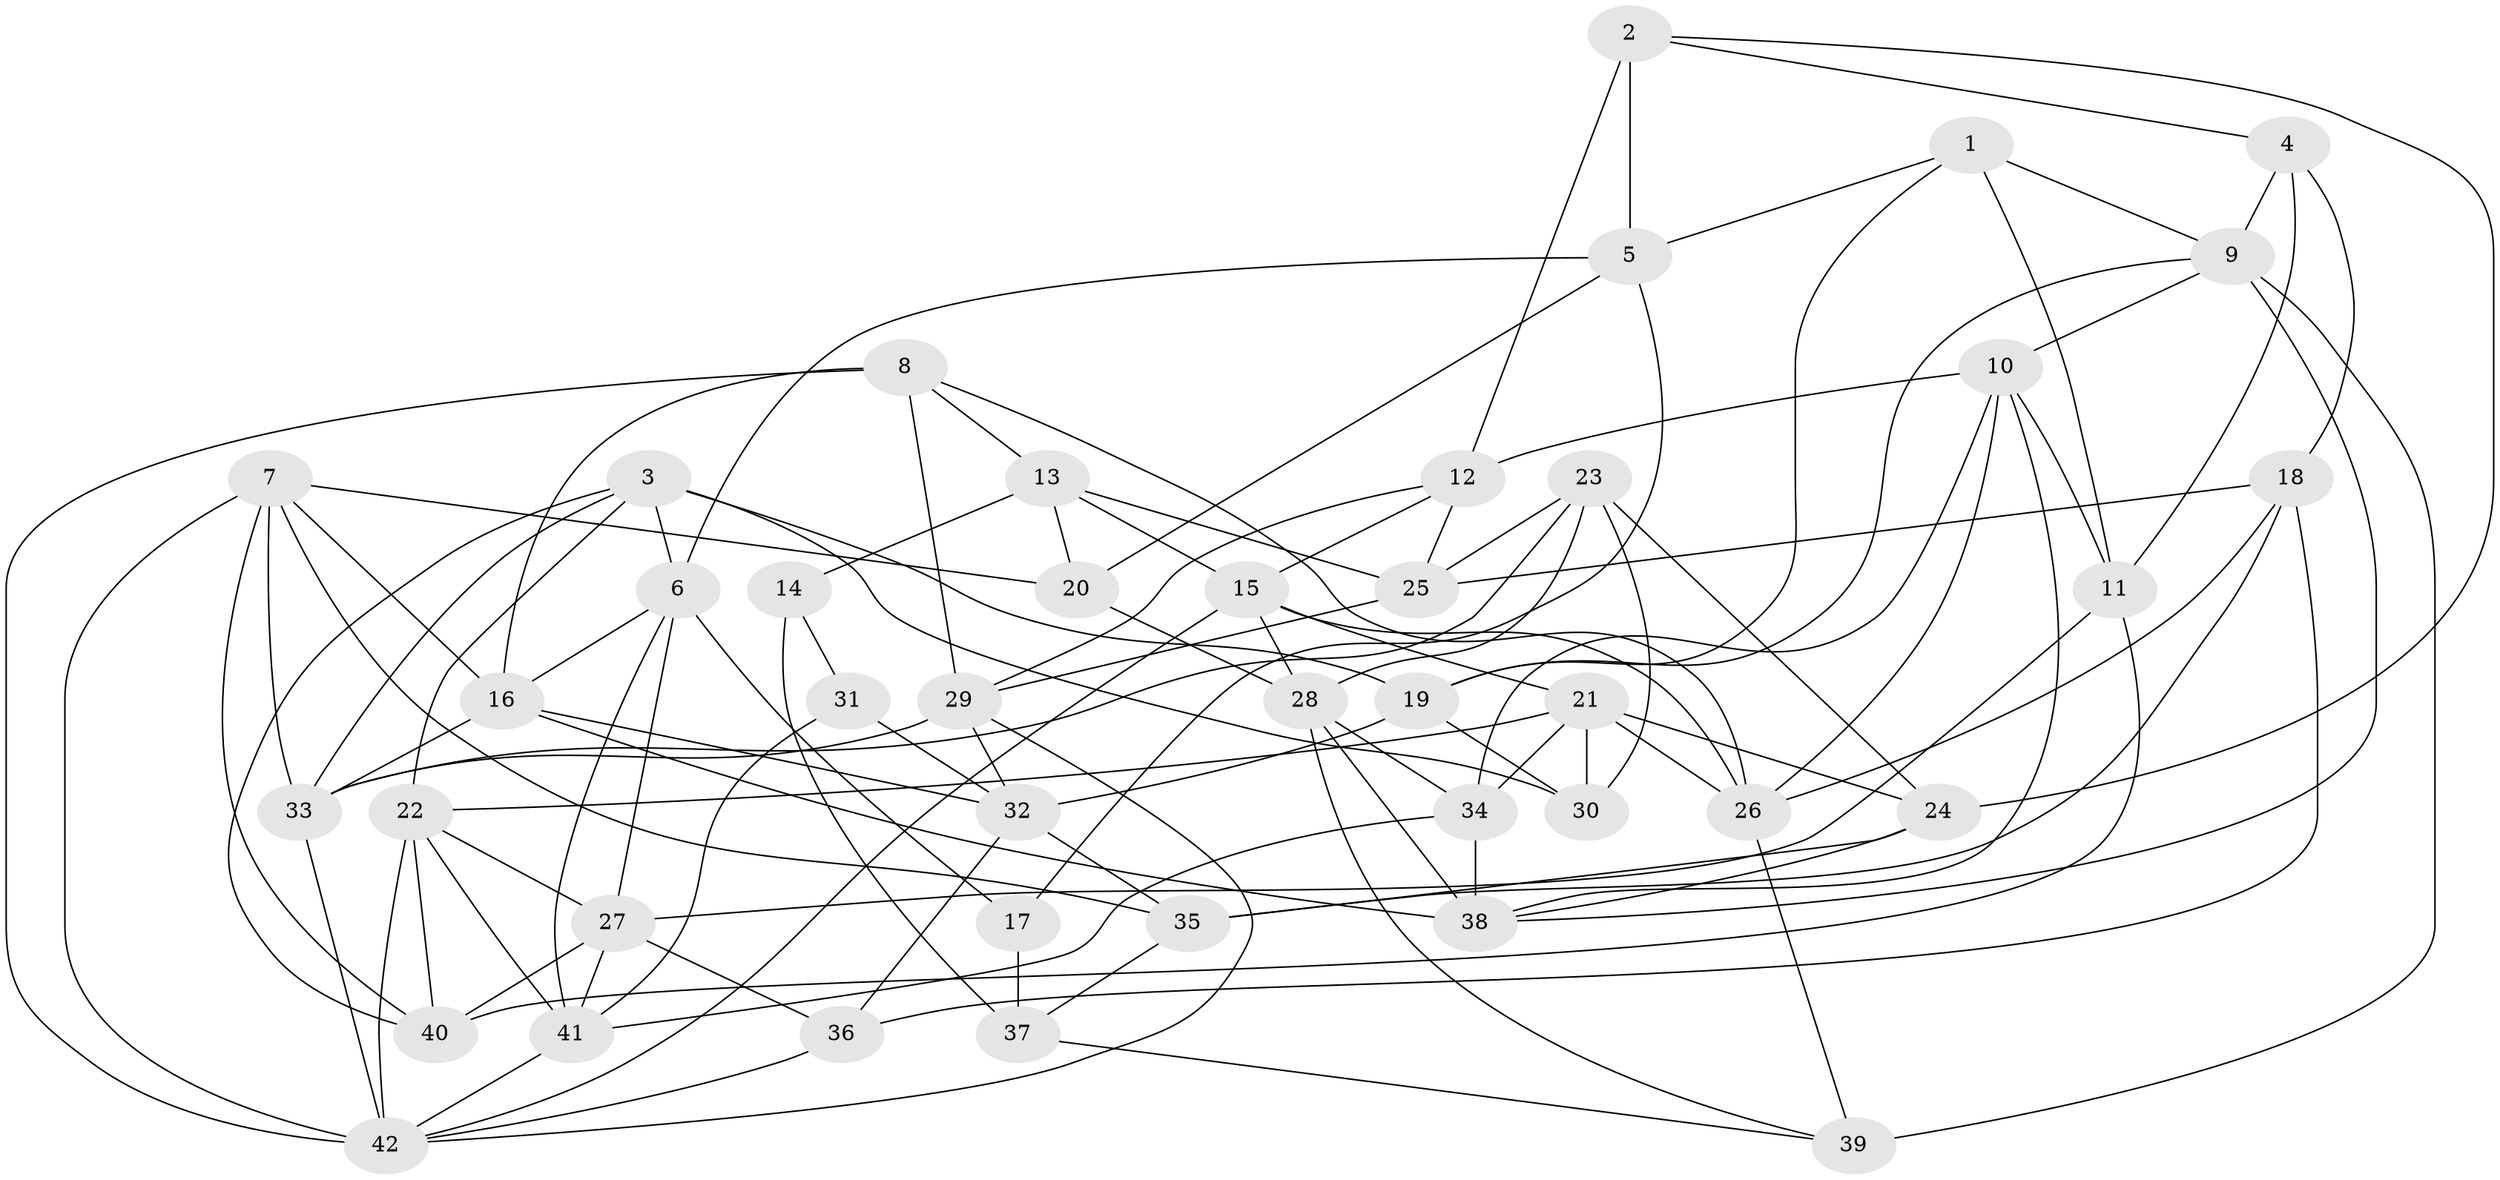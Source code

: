 // original degree distribution, {4: 1.0}
// Generated by graph-tools (version 1.1) at 2025/02/03/09/25 03:02:55]
// undirected, 42 vertices, 108 edges
graph export_dot {
graph [start="1"]
  node [color=gray90,style=filled];
  1;
  2;
  3;
  4;
  5;
  6;
  7;
  8;
  9;
  10;
  11;
  12;
  13;
  14;
  15;
  16;
  17;
  18;
  19;
  20;
  21;
  22;
  23;
  24;
  25;
  26;
  27;
  28;
  29;
  30;
  31;
  32;
  33;
  34;
  35;
  36;
  37;
  38;
  39;
  40;
  41;
  42;
  1 -- 5 [weight=1.0];
  1 -- 9 [weight=1.0];
  1 -- 11 [weight=1.0];
  1 -- 19 [weight=1.0];
  2 -- 4 [weight=1.0];
  2 -- 5 [weight=2.0];
  2 -- 12 [weight=2.0];
  2 -- 24 [weight=1.0];
  3 -- 6 [weight=1.0];
  3 -- 19 [weight=1.0];
  3 -- 22 [weight=1.0];
  3 -- 30 [weight=1.0];
  3 -- 33 [weight=1.0];
  3 -- 40 [weight=1.0];
  4 -- 9 [weight=1.0];
  4 -- 11 [weight=1.0];
  4 -- 18 [weight=1.0];
  5 -- 6 [weight=1.0];
  5 -- 17 [weight=1.0];
  5 -- 20 [weight=1.0];
  6 -- 16 [weight=1.0];
  6 -- 17 [weight=1.0];
  6 -- 27 [weight=1.0];
  6 -- 41 [weight=1.0];
  7 -- 16 [weight=1.0];
  7 -- 20 [weight=1.0];
  7 -- 33 [weight=1.0];
  7 -- 35 [weight=1.0];
  7 -- 40 [weight=1.0];
  7 -- 42 [weight=1.0];
  8 -- 13 [weight=1.0];
  8 -- 16 [weight=2.0];
  8 -- 26 [weight=1.0];
  8 -- 29 [weight=1.0];
  8 -- 42 [weight=1.0];
  9 -- 10 [weight=1.0];
  9 -- 19 [weight=1.0];
  9 -- 38 [weight=1.0];
  9 -- 39 [weight=1.0];
  10 -- 11 [weight=1.0];
  10 -- 12 [weight=1.0];
  10 -- 26 [weight=1.0];
  10 -- 34 [weight=1.0];
  10 -- 38 [weight=1.0];
  11 -- 27 [weight=1.0];
  11 -- 40 [weight=2.0];
  12 -- 15 [weight=1.0];
  12 -- 25 [weight=1.0];
  12 -- 29 [weight=1.0];
  13 -- 14 [weight=2.0];
  13 -- 15 [weight=1.0];
  13 -- 20 [weight=1.0];
  13 -- 25 [weight=1.0];
  14 -- 31 [weight=2.0];
  14 -- 37 [weight=2.0];
  15 -- 21 [weight=1.0];
  15 -- 26 [weight=1.0];
  15 -- 28 [weight=1.0];
  15 -- 42 [weight=1.0];
  16 -- 32 [weight=1.0];
  16 -- 33 [weight=1.0];
  16 -- 38 [weight=2.0];
  17 -- 37 [weight=2.0];
  18 -- 25 [weight=2.0];
  18 -- 26 [weight=1.0];
  18 -- 35 [weight=1.0];
  18 -- 36 [weight=1.0];
  19 -- 30 [weight=2.0];
  19 -- 32 [weight=1.0];
  20 -- 28 [weight=1.0];
  21 -- 22 [weight=1.0];
  21 -- 24 [weight=1.0];
  21 -- 26 [weight=1.0];
  21 -- 30 [weight=1.0];
  21 -- 34 [weight=1.0];
  22 -- 27 [weight=1.0];
  22 -- 40 [weight=1.0];
  22 -- 41 [weight=1.0];
  22 -- 42 [weight=1.0];
  23 -- 24 [weight=1.0];
  23 -- 25 [weight=1.0];
  23 -- 28 [weight=1.0];
  23 -- 30 [weight=2.0];
  23 -- 33 [weight=1.0];
  24 -- 35 [weight=2.0];
  24 -- 38 [weight=1.0];
  25 -- 29 [weight=1.0];
  26 -- 39 [weight=1.0];
  27 -- 36 [weight=3.0];
  27 -- 40 [weight=1.0];
  27 -- 41 [weight=1.0];
  28 -- 34 [weight=1.0];
  28 -- 38 [weight=1.0];
  28 -- 39 [weight=1.0];
  29 -- 32 [weight=1.0];
  29 -- 33 [weight=1.0];
  29 -- 42 [weight=1.0];
  31 -- 32 [weight=1.0];
  31 -- 41 [weight=1.0];
  32 -- 35 [weight=1.0];
  32 -- 36 [weight=1.0];
  33 -- 42 [weight=1.0];
  34 -- 38 [weight=2.0];
  34 -- 41 [weight=1.0];
  35 -- 37 [weight=1.0];
  36 -- 42 [weight=1.0];
  37 -- 39 [weight=1.0];
  41 -- 42 [weight=1.0];
}
